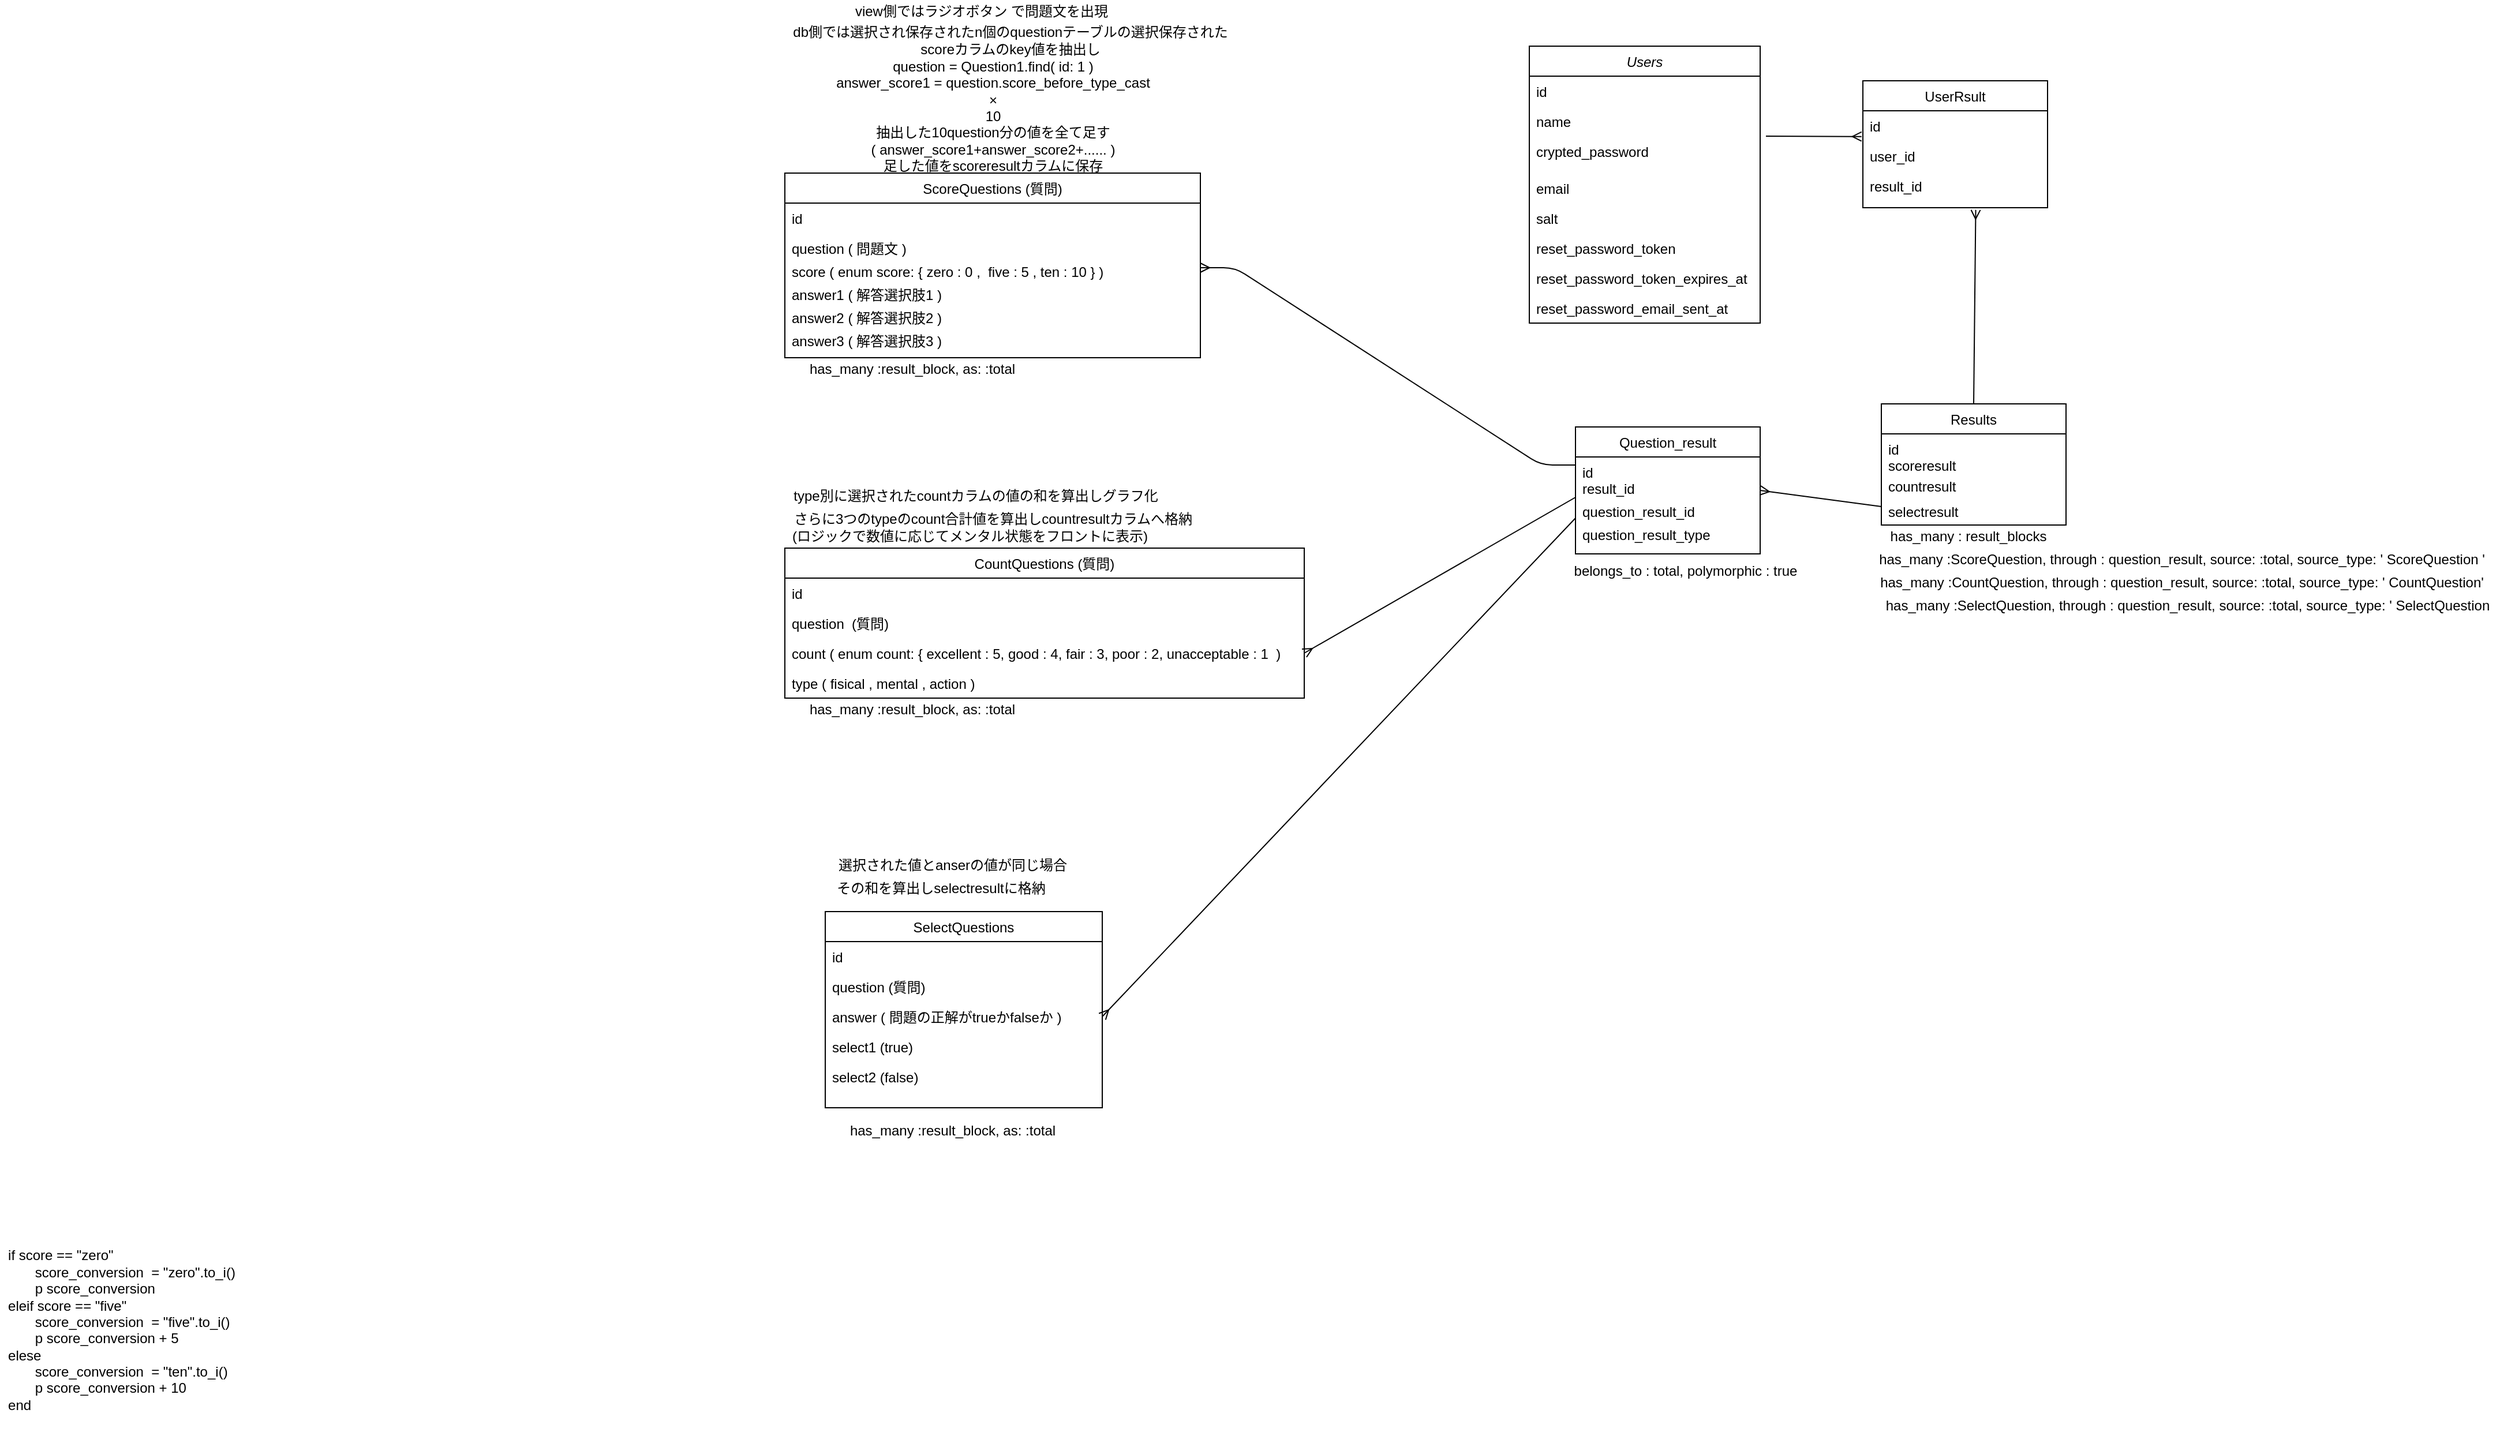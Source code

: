 <mxfile version="14.5.10" type="github"><diagram id="C5RBs43oDa-KdzZeNtuy" name="Page-1"><mxGraphModel dx="619" dy="695" grid="1" gridSize="10" guides="1" tooltips="1" connect="1" arrows="1" fold="1" page="1" pageScale="1" pageWidth="827" pageHeight="1169" math="0" shadow="0"><root><mxCell id="WIyWlLk6GJQsqaUBKTNV-0"/><mxCell id="WIyWlLk6GJQsqaUBKTNV-1" parent="WIyWlLk6GJQsqaUBKTNV-0"/><mxCell id="zkfFHV4jXpPFQw0GAbJ--0" value="Users" style="swimlane;fontStyle=2;align=center;verticalAlign=top;childLayout=stackLayout;horizontal=1;startSize=26;horizontalStack=0;resizeParent=1;resizeLast=0;collapsible=1;marginBottom=0;rounded=0;shadow=0;strokeWidth=1;" parent="WIyWlLk6GJQsqaUBKTNV-1" vertex="1"><mxGeometry x="1365" y="120" width="200" height="240" as="geometry"><mxRectangle x="230" y="140" width="160" height="26" as="alternateBounds"/></mxGeometry></mxCell><mxCell id="zkfFHV4jXpPFQw0GAbJ--1" value="id" style="text;align=left;verticalAlign=top;spacingLeft=4;spacingRight=4;overflow=hidden;rotatable=0;points=[[0,0.5],[1,0.5]];portConstraint=eastwest;" parent="zkfFHV4jXpPFQw0GAbJ--0" vertex="1"><mxGeometry y="26" width="200" height="26" as="geometry"/></mxCell><mxCell id="zkfFHV4jXpPFQw0GAbJ--2" value="name" style="text;align=left;verticalAlign=top;spacingLeft=4;spacingRight=4;overflow=hidden;rotatable=0;points=[[0,0.5],[1,0.5]];portConstraint=eastwest;rounded=0;shadow=0;html=0;" parent="zkfFHV4jXpPFQw0GAbJ--0" vertex="1"><mxGeometry y="52" width="200" height="26" as="geometry"/></mxCell><mxCell id="IS87z-NQS-pWIunTJ4P9-12" value="crypted_password" style="text;align=left;verticalAlign=top;spacingLeft=4;spacingRight=4;overflow=hidden;rotatable=0;points=[[0,0.5],[1,0.5]];portConstraint=eastwest;rounded=0;shadow=0;html=0;" parent="zkfFHV4jXpPFQw0GAbJ--0" vertex="1"><mxGeometry y="78" width="200" height="32" as="geometry"/></mxCell><mxCell id="IS87z-NQS-pWIunTJ4P9-15" value="email&#10;" style="text;align=left;verticalAlign=top;spacingLeft=4;spacingRight=4;overflow=hidden;rotatable=0;points=[[0,0.5],[1,0.5]];portConstraint=eastwest;rounded=0;shadow=0;html=0;" parent="zkfFHV4jXpPFQw0GAbJ--0" vertex="1"><mxGeometry y="110" width="200" height="26" as="geometry"/></mxCell><mxCell id="PfvKTPRVXPHciBwDX97U-33" value="salt" style="text;align=left;verticalAlign=top;spacingLeft=4;spacingRight=4;overflow=hidden;rotatable=0;points=[[0,0.5],[1,0.5]];portConstraint=eastwest;rounded=0;shadow=0;html=0;" parent="zkfFHV4jXpPFQw0GAbJ--0" vertex="1"><mxGeometry y="136" width="200" height="26" as="geometry"/></mxCell><mxCell id="PfvKTPRVXPHciBwDX97U-60" value="reset_password_token" style="text;align=left;verticalAlign=top;spacingLeft=4;spacingRight=4;overflow=hidden;rotatable=0;points=[[0,0.5],[1,0.5]];portConstraint=eastwest;rounded=0;shadow=0;html=0;" parent="zkfFHV4jXpPFQw0GAbJ--0" vertex="1"><mxGeometry y="162" width="200" height="26" as="geometry"/></mxCell><mxCell id="PfvKTPRVXPHciBwDX97U-62" value="reset_password_token_expires_at" style="text;align=left;verticalAlign=top;spacingLeft=4;spacingRight=4;overflow=hidden;rotatable=0;points=[[0,0.5],[1,0.5]];portConstraint=eastwest;rounded=0;shadow=0;html=0;" parent="zkfFHV4jXpPFQw0GAbJ--0" vertex="1"><mxGeometry y="188" width="200" height="26" as="geometry"/></mxCell><mxCell id="PfvKTPRVXPHciBwDX97U-65" value="reset_password_email_sent_at" style="text;align=left;verticalAlign=top;spacingLeft=4;spacingRight=4;overflow=hidden;rotatable=0;points=[[0,0.5],[1,0.5]];portConstraint=eastwest;rounded=0;shadow=0;html=0;" parent="zkfFHV4jXpPFQw0GAbJ--0" vertex="1"><mxGeometry y="214" width="200" height="26" as="geometry"/></mxCell><mxCell id="PfvKTPRVXPHciBwDX97U-15" value="CountQuestions (質問)" style="swimlane;fontStyle=0;align=center;verticalAlign=top;childLayout=stackLayout;horizontal=1;startSize=26;horizontalStack=0;resizeParent=1;resizeLast=0;collapsible=1;marginBottom=0;rounded=0;shadow=0;strokeWidth=1;" parent="WIyWlLk6GJQsqaUBKTNV-1" vertex="1"><mxGeometry x="720" y="555" width="450" height="130" as="geometry"><mxRectangle x="550" y="140" width="160" height="26" as="alternateBounds"/></mxGeometry></mxCell><mxCell id="PfvKTPRVXPHciBwDX97U-16" value="id" style="text;align=left;verticalAlign=top;spacingLeft=4;spacingRight=4;overflow=hidden;rotatable=0;points=[[0,0.5],[1,0.5]];portConstraint=eastwest;" parent="PfvKTPRVXPHciBwDX97U-15" vertex="1"><mxGeometry y="26" width="450" height="26" as="geometry"/></mxCell><mxCell id="PfvKTPRVXPHciBwDX97U-9" value="question  (質問)" style="text;align=left;verticalAlign=top;spacingLeft=4;spacingRight=4;overflow=hidden;rotatable=0;points=[[0,0.5],[1,0.5]];portConstraint=eastwest;rounded=0;shadow=0;html=0;" parent="PfvKTPRVXPHciBwDX97U-15" vertex="1"><mxGeometry y="52" width="450" height="26" as="geometry"/></mxCell><mxCell id="JSltTQIVNKuVprsPa0v1-1" value="count ( enum count: { excellent : 5, good : 4, fair : 3, poor : 2, unacceptable : 1  )" style="text;align=left;verticalAlign=top;spacingLeft=4;spacingRight=4;overflow=hidden;rotatable=0;points=[[0,0.5],[1,0.5]];portConstraint=eastwest;" parent="PfvKTPRVXPHciBwDX97U-15" vertex="1"><mxGeometry y="78" width="450" height="26" as="geometry"/></mxCell><mxCell id="PfvKTPRVXPHciBwDX97U-32" value="type ( fisical , mental , action )" style="text;align=left;verticalAlign=top;spacingLeft=4;spacingRight=4;overflow=hidden;rotatable=0;points=[[0,0.5],[1,0.5]];portConstraint=eastwest;rounded=0;shadow=0;html=0;" parent="PfvKTPRVXPHciBwDX97U-15" vertex="1"><mxGeometry y="104" width="450" height="26" as="geometry"/></mxCell><mxCell id="PfvKTPRVXPHciBwDX97U-20" value="SelectQuestions" style="swimlane;fontStyle=0;align=center;verticalAlign=top;childLayout=stackLayout;horizontal=1;startSize=26;horizontalStack=0;resizeParent=1;resizeLast=0;collapsible=1;marginBottom=0;rounded=0;shadow=0;strokeWidth=1;" parent="WIyWlLk6GJQsqaUBKTNV-1" vertex="1"><mxGeometry x="755" y="870" width="240" height="170" as="geometry"><mxRectangle x="550" y="140" width="160" height="26" as="alternateBounds"/></mxGeometry></mxCell><mxCell id="PfvKTPRVXPHciBwDX97U-21" value="id" style="text;align=left;verticalAlign=top;spacingLeft=4;spacingRight=4;overflow=hidden;rotatable=0;points=[[0,0.5],[1,0.5]];portConstraint=eastwest;" parent="PfvKTPRVXPHciBwDX97U-20" vertex="1"><mxGeometry y="26" width="240" height="26" as="geometry"/></mxCell><mxCell id="_ksZZNLe6IxRk6yZv9OQ-29" value="question (質問)" style="text;align=left;verticalAlign=top;spacingLeft=4;spacingRight=4;overflow=hidden;rotatable=0;points=[[0,0.5],[1,0.5]];portConstraint=eastwest;rounded=0;shadow=0;html=0;" vertex="1" parent="PfvKTPRVXPHciBwDX97U-20"><mxGeometry y="52" width="240" height="26" as="geometry"/></mxCell><mxCell id="JSltTQIVNKuVprsPa0v1-2" value="answer ( 問題の正解がtrueかfalseか )" style="text;align=left;verticalAlign=top;spacingLeft=4;spacingRight=4;overflow=hidden;rotatable=0;points=[[0,0.5],[1,0.5]];portConstraint=eastwest;" parent="PfvKTPRVXPHciBwDX97U-20" vertex="1"><mxGeometry y="78" width="240" height="26" as="geometry"/></mxCell><mxCell id="PfvKTPRVXPHciBwDX97U-23" value="select1 (true)" style="text;align=left;verticalAlign=top;spacingLeft=4;spacingRight=4;overflow=hidden;rotatable=0;points=[[0,0.5],[1,0.5]];portConstraint=eastwest;rounded=0;shadow=0;html=0;" parent="PfvKTPRVXPHciBwDX97U-20" vertex="1"><mxGeometry y="104" width="240" height="26" as="geometry"/></mxCell><mxCell id="_ksZZNLe6IxRk6yZv9OQ-27" value="select2 (false)" style="text;align=left;verticalAlign=top;spacingLeft=4;spacingRight=4;overflow=hidden;rotatable=0;points=[[0,0.5],[1,0.5]];portConstraint=eastwest;rounded=0;shadow=0;html=0;" vertex="1" parent="PfvKTPRVXPHciBwDX97U-20"><mxGeometry y="130" width="240" height="26" as="geometry"/></mxCell><mxCell id="PfvKTPRVXPHciBwDX97U-31" value="&lt;br&gt;" style="text;html=1;align=center;verticalAlign=middle;resizable=0;points=[];autosize=1;strokeColor=none;" parent="WIyWlLk6GJQsqaUBKTNV-1" vertex="1"><mxGeometry x="600" y="160" width="20" height="20" as="geometry"/></mxCell><mxCell id="PfvKTPRVXPHciBwDX97U-42" value="Results" style="swimlane;fontStyle=0;align=center;verticalAlign=top;childLayout=stackLayout;horizontal=1;startSize=26;horizontalStack=0;resizeParent=1;resizeLast=0;collapsible=1;marginBottom=0;rounded=0;shadow=0;strokeWidth=1;" parent="WIyWlLk6GJQsqaUBKTNV-1" vertex="1"><mxGeometry x="1670" y="430" width="160" height="105" as="geometry"><mxRectangle x="550" y="140" width="160" height="26" as="alternateBounds"/></mxGeometry></mxCell><mxCell id="PfvKTPRVXPHciBwDX97U-43" value="id" style="text;align=left;verticalAlign=top;spacingLeft=4;spacingRight=4;overflow=hidden;rotatable=0;points=[[0,0.5],[1,0.5]];portConstraint=eastwest;" parent="PfvKTPRVXPHciBwDX97U-42" vertex="1"><mxGeometry y="26" width="160" height="14" as="geometry"/></mxCell><mxCell id="PfvKTPRVXPHciBwDX97U-44" value="scoreresult" style="text;align=left;verticalAlign=top;spacingLeft=4;spacingRight=4;overflow=hidden;rotatable=0;points=[[0,0.5],[1,0.5]];portConstraint=eastwest;" parent="PfvKTPRVXPHciBwDX97U-42" vertex="1"><mxGeometry y="40" width="160" height="18" as="geometry"/></mxCell><mxCell id="PfvKTPRVXPHciBwDX97U-45" value="countresult" style="text;align=left;verticalAlign=top;spacingLeft=4;spacingRight=4;overflow=hidden;rotatable=0;points=[[0,0.5],[1,0.5]];portConstraint=eastwest;rounded=0;shadow=0;html=0;" parent="PfvKTPRVXPHciBwDX97U-42" vertex="1"><mxGeometry y="58" width="160" height="22" as="geometry"/></mxCell><mxCell id="PfvKTPRVXPHciBwDX97U-46" value="selectresult" style="text;align=left;verticalAlign=top;spacingLeft=4;spacingRight=4;overflow=hidden;rotatable=0;points=[[0,0.5],[1,0.5]];portConstraint=eastwest;rounded=0;shadow=0;html=0;" parent="PfvKTPRVXPHciBwDX97U-42" vertex="1"><mxGeometry y="80" width="160" height="18" as="geometry"/></mxCell><mxCell id="PfvKTPRVXPHciBwDX97U-53" value="UserRsult" style="swimlane;fontStyle=0;align=center;verticalAlign=top;childLayout=stackLayout;horizontal=1;startSize=26;horizontalStack=0;resizeParent=1;resizeLast=0;collapsible=1;marginBottom=0;rounded=0;shadow=0;strokeWidth=1;" parent="WIyWlLk6GJQsqaUBKTNV-1" vertex="1"><mxGeometry x="1654" y="150" width="160" height="110" as="geometry"><mxRectangle x="550" y="140" width="160" height="26" as="alternateBounds"/></mxGeometry></mxCell><mxCell id="PfvKTPRVXPHciBwDX97U-54" value="id" style="text;align=left;verticalAlign=top;spacingLeft=4;spacingRight=4;overflow=hidden;rotatable=0;points=[[0,0.5],[1,0.5]];portConstraint=eastwest;" parent="PfvKTPRVXPHciBwDX97U-53" vertex="1"><mxGeometry y="26" width="160" height="26" as="geometry"/></mxCell><mxCell id="PfvKTPRVXPHciBwDX97U-55" value="user_id" style="text;align=left;verticalAlign=top;spacingLeft=4;spacingRight=4;overflow=hidden;rotatable=0;points=[[0,0.5],[1,0.5]];portConstraint=eastwest;rounded=0;shadow=0;html=0;" parent="PfvKTPRVXPHciBwDX97U-53" vertex="1"><mxGeometry y="52" width="160" height="26" as="geometry"/></mxCell><mxCell id="PfvKTPRVXPHciBwDX97U-56" value="result_id" style="text;align=left;verticalAlign=top;spacingLeft=4;spacingRight=4;overflow=hidden;rotatable=0;points=[[0,0.5],[1,0.5]];portConstraint=eastwest;rounded=0;shadow=0;html=0;" parent="PfvKTPRVXPHciBwDX97U-53" vertex="1"><mxGeometry y="78" width="160" height="32" as="geometry"/></mxCell><mxCell id="PfvKTPRVXPHciBwDX97U-57" value="" style="fontSize=12;html=1;endArrow=ERmany;exitX=0.5;exitY=0;exitDx=0;exitDy=0;entryX=0.611;entryY=1.059;entryDx=0;entryDy=0;entryPerimeter=0;" parent="WIyWlLk6GJQsqaUBKTNV-1" source="PfvKTPRVXPHciBwDX97U-42" target="PfvKTPRVXPHciBwDX97U-56" edge="1"><mxGeometry width="100" height="100" relative="1" as="geometry"><mxPoint x="930" y="340" as="sourcePoint"/><mxPoint x="1419" y="220" as="targetPoint"/></mxGeometry></mxCell><mxCell id="PfvKTPRVXPHciBwDX97U-58" value="" style="fontSize=12;html=1;endArrow=ERmany;entryX=-0.007;entryY=-0.14;entryDx=0;entryDy=0;entryPerimeter=0;" parent="WIyWlLk6GJQsqaUBKTNV-1" target="PfvKTPRVXPHciBwDX97U-55" edge="1"><mxGeometry width="100" height="100" relative="1" as="geometry"><mxPoint x="1570" y="198" as="sourcePoint"/><mxPoint x="1030" y="240" as="targetPoint"/></mxGeometry></mxCell><mxCell id="JSltTQIVNKuVprsPa0v1-4" value="has_many : result_blocks" style="text;html=1;align=center;verticalAlign=middle;resizable=0;points=[];autosize=1;strokeColor=none;" parent="WIyWlLk6GJQsqaUBKTNV-1" vertex="1"><mxGeometry x="1670" y="535" width="150" height="20" as="geometry"/></mxCell><mxCell id="JSltTQIVNKuVprsPa0v1-14" value="Question_result" style="swimlane;fontStyle=0;align=center;verticalAlign=top;childLayout=stackLayout;horizontal=1;startSize=26;horizontalStack=0;resizeParent=1;resizeLast=0;collapsible=1;marginBottom=0;rounded=0;shadow=0;strokeWidth=1;" parent="WIyWlLk6GJQsqaUBKTNV-1" vertex="1"><mxGeometry x="1405" y="450" width="160" height="110" as="geometry"><mxRectangle x="550" y="140" width="160" height="26" as="alternateBounds"/></mxGeometry></mxCell><mxCell id="JSltTQIVNKuVprsPa0v1-15" value="id" style="text;align=left;verticalAlign=top;spacingLeft=4;spacingRight=4;overflow=hidden;rotatable=0;points=[[0,0.5],[1,0.5]];portConstraint=eastwest;" parent="JSltTQIVNKuVprsPa0v1-14" vertex="1"><mxGeometry y="26" width="160" height="14" as="geometry"/></mxCell><mxCell id="JSltTQIVNKuVprsPa0v1-44" value="result_id" style="text;align=left;verticalAlign=top;spacingLeft=4;spacingRight=4;overflow=hidden;rotatable=0;points=[[0,0.5],[1,0.5]];portConstraint=eastwest;" parent="JSltTQIVNKuVprsPa0v1-14" vertex="1"><mxGeometry y="40" width="160" height="20" as="geometry"/></mxCell><mxCell id="JSltTQIVNKuVprsPa0v1-46" value="question_result_id" style="text;align=left;verticalAlign=top;spacingLeft=4;spacingRight=4;overflow=hidden;rotatable=0;points=[[0,0.5],[1,0.5]];portConstraint=eastwest;" parent="JSltTQIVNKuVprsPa0v1-14" vertex="1"><mxGeometry y="60" width="160" height="20" as="geometry"/></mxCell><mxCell id="JSltTQIVNKuVprsPa0v1-47" value="question_result_type" style="text;align=left;verticalAlign=top;spacingLeft=4;spacingRight=4;overflow=hidden;rotatable=0;points=[[0,0.5],[1,0.5]];portConstraint=eastwest;" parent="JSltTQIVNKuVprsPa0v1-14" vertex="1"><mxGeometry y="80" width="160" height="22" as="geometry"/></mxCell><mxCell id="JSltTQIVNKuVprsPa0v1-18" value="" style="fontSize=12;html=1;endArrow=ERmany;entryX=1;entryY=0.5;entryDx=0;entryDy=0;exitX=0;exitY=0.5;exitDx=0;exitDy=0;" parent="WIyWlLk6GJQsqaUBKTNV-1" source="PfvKTPRVXPHciBwDX97U-46" target="JSltTQIVNKuVprsPa0v1-14" edge="1"><mxGeometry width="100" height="100" relative="1" as="geometry"><mxPoint x="1654" y="530" as="sourcePoint"/><mxPoint x="1320" y="450" as="targetPoint"/></mxGeometry></mxCell><mxCell id="JSltTQIVNKuVprsPa0v1-19" value="has_many :result_block, as: :total" style="text;html=1;align=center;verticalAlign=middle;resizable=0;points=[];autosize=1;strokeColor=none;" parent="WIyWlLk6GJQsqaUBKTNV-1" vertex="1"><mxGeometry x="735" y="390" width="190" height="20" as="geometry"/></mxCell><mxCell id="JSltTQIVNKuVprsPa0v1-22" value="belongs_to : total, polymorphic : true" style="text;html=1;align=center;verticalAlign=middle;resizable=0;points=[];autosize=1;strokeColor=none;" parent="WIyWlLk6GJQsqaUBKTNV-1" vertex="1"><mxGeometry x="1395" y="565" width="210" height="20" as="geometry"/></mxCell><mxCell id="JSltTQIVNKuVprsPa0v1-28" value="has_many :ScoreQuestion, through : question_result, source: :total, source_type: ' ScoreQuestion '" style="text;html=1;align=center;verticalAlign=middle;resizable=0;points=[];autosize=1;strokeColor=none;" parent="WIyWlLk6GJQsqaUBKTNV-1" vertex="1"><mxGeometry x="1660" y="555" width="540" height="20" as="geometry"/></mxCell><mxCell id="JSltTQIVNKuVprsPa0v1-29" value="has_many :CountQuestion, through : question_result, source: :total, source_type: ' CountQuestion'" style="text;html=1;align=center;verticalAlign=middle;resizable=0;points=[];autosize=1;strokeColor=none;" parent="WIyWlLk6GJQsqaUBKTNV-1" vertex="1"><mxGeometry x="1660" y="575" width="540" height="20" as="geometry"/></mxCell><mxCell id="JSltTQIVNKuVprsPa0v1-30" value="has_many :SelectQuestion, through : question_result, source: :total, source_type: ' SelectQuestion" style="text;html=1;align=center;verticalAlign=middle;resizable=0;points=[];autosize=1;strokeColor=none;" parent="WIyWlLk6GJQsqaUBKTNV-1" vertex="1"><mxGeometry x="1665" y="595" width="540" height="20" as="geometry"/></mxCell><mxCell id="JSltTQIVNKuVprsPa0v1-38" value="" style="edgeStyle=entityRelationEdgeStyle;fontSize=12;html=1;endArrow=ERmany;exitX=0;exitY=0.5;exitDx=0;exitDy=0;entryX=1;entryY=0.5;entryDx=0;entryDy=0;" parent="WIyWlLk6GJQsqaUBKTNV-1" source="JSltTQIVNKuVprsPa0v1-15" target="_ksZZNLe6IxRk6yZv9OQ-5" edge="1"><mxGeometry width="100" height="100" relative="1" as="geometry"><mxPoint x="1120" y="460" as="sourcePoint"/><mxPoint x="1121" y="345" as="targetPoint"/></mxGeometry></mxCell><mxCell id="JSltTQIVNKuVprsPa0v1-39" value="" style="fontSize=12;html=1;endArrow=ERmany;entryX=1;entryY=0.5;entryDx=0;entryDy=0;exitX=0;exitY=0.5;exitDx=0;exitDy=0;" parent="WIyWlLk6GJQsqaUBKTNV-1" target="JSltTQIVNKuVprsPa0v1-1" edge="1"><mxGeometry width="100" height="100" relative="1" as="geometry"><mxPoint x="1405" y="511" as="sourcePoint"/><mxPoint x="1220" y="360" as="targetPoint"/></mxGeometry></mxCell><mxCell id="JSltTQIVNKuVprsPa0v1-40" value="" style="fontSize=12;html=1;endArrow=ERmany;exitX=0;exitY=0.5;exitDx=0;exitDy=0;entryX=1;entryY=0.5;entryDx=0;entryDy=0;" parent="WIyWlLk6GJQsqaUBKTNV-1" target="JSltTQIVNKuVprsPa0v1-2" edge="1"><mxGeometry width="100" height="100" relative="1" as="geometry"><mxPoint x="1405" y="529" as="sourcePoint"/><mxPoint x="1220" y="360" as="targetPoint"/></mxGeometry></mxCell><mxCell id="JSltTQIVNKuVprsPa0v1-42" value="has_many :result_block, as: :total" style="text;html=1;align=center;verticalAlign=middle;resizable=0;points=[];autosize=1;strokeColor=none;" parent="WIyWlLk6GJQsqaUBKTNV-1" vertex="1"><mxGeometry x="735" y="685" width="190" height="20" as="geometry"/></mxCell><mxCell id="JSltTQIVNKuVprsPa0v1-43" value="has_many :result_block, as: :total" style="text;html=1;align=center;verticalAlign=middle;resizable=0;points=[];autosize=1;strokeColor=none;" parent="WIyWlLk6GJQsqaUBKTNV-1" vertex="1"><mxGeometry x="770" y="1050" width="190" height="20" as="geometry"/></mxCell><mxCell id="_ksZZNLe6IxRk6yZv9OQ-1" value="ScoreQuestions (質問)" style="swimlane;fontStyle=0;align=center;verticalAlign=top;childLayout=stackLayout;horizontal=1;startSize=26;horizontalStack=0;resizeParent=1;resizeLast=0;collapsible=1;marginBottom=0;rounded=0;shadow=0;strokeWidth=1;" vertex="1" parent="WIyWlLk6GJQsqaUBKTNV-1"><mxGeometry x="720" y="230" width="360" height="160" as="geometry"><mxRectangle x="550" y="140" width="160" height="26" as="alternateBounds"/></mxGeometry></mxCell><mxCell id="_ksZZNLe6IxRk6yZv9OQ-2" value="id" style="text;align=left;verticalAlign=top;spacingLeft=4;spacingRight=4;overflow=hidden;rotatable=0;points=[[0,0.5],[1,0.5]];portConstraint=eastwest;" vertex="1" parent="_ksZZNLe6IxRk6yZv9OQ-1"><mxGeometry y="26" width="360" height="26" as="geometry"/></mxCell><mxCell id="_ksZZNLe6IxRk6yZv9OQ-4" value="question ( 問題文 )" style="text;align=left;verticalAlign=top;spacingLeft=4;spacingRight=4;overflow=hidden;rotatable=0;points=[[0,0.5],[1,0.5]];portConstraint=eastwest;rounded=0;shadow=0;html=0;" vertex="1" parent="_ksZZNLe6IxRk6yZv9OQ-1"><mxGeometry y="52" width="360" height="20" as="geometry"/></mxCell><mxCell id="_ksZZNLe6IxRk6yZv9OQ-5" value="score ( enum score: { zero : 0 ,  five : 5 , ten : 10 } ) " style="text;align=left;verticalAlign=top;spacingLeft=4;spacingRight=4;overflow=hidden;rotatable=0;points=[[0,0.5],[1,0.5]];portConstraint=eastwest;rounded=0;shadow=0;html=0;" vertex="1" parent="_ksZZNLe6IxRk6yZv9OQ-1"><mxGeometry y="72" width="360" height="20" as="geometry"/></mxCell><mxCell id="_ksZZNLe6IxRk6yZv9OQ-19" value="answer1 ( 解答選択肢1 )" style="text;align=left;verticalAlign=top;spacingLeft=4;spacingRight=4;overflow=hidden;rotatable=0;points=[[0,0.5],[1,0.5]];portConstraint=eastwest;rounded=0;shadow=0;html=0;" vertex="1" parent="_ksZZNLe6IxRk6yZv9OQ-1"><mxGeometry y="92" width="360" height="20" as="geometry"/></mxCell><mxCell id="_ksZZNLe6IxRk6yZv9OQ-20" value="answer2 ( 解答選択肢2 )" style="text;align=left;verticalAlign=top;spacingLeft=4;spacingRight=4;overflow=hidden;rotatable=0;points=[[0,0.5],[1,0.5]];portConstraint=eastwest;rounded=0;shadow=0;html=0;" vertex="1" parent="_ksZZNLe6IxRk6yZv9OQ-1"><mxGeometry y="112" width="360" height="20" as="geometry"/></mxCell><mxCell id="_ksZZNLe6IxRk6yZv9OQ-21" value="answer3 ( 解答選択肢3 )" style="text;align=left;verticalAlign=top;spacingLeft=4;spacingRight=4;overflow=hidden;rotatable=0;points=[[0,0.5],[1,0.5]];portConstraint=eastwest;rounded=0;shadow=0;html=0;" vertex="1" parent="_ksZZNLe6IxRk6yZv9OQ-1"><mxGeometry y="132" width="360" height="20" as="geometry"/></mxCell><mxCell id="_ksZZNLe6IxRk6yZv9OQ-7" value="db側では選択され保存されたn個のquestionテーブルの選択保存された&lt;br&gt;scoreカラムのkey値を抽出し" style="text;html=1;align=center;verticalAlign=middle;resizable=0;points=[];autosize=1;strokeColor=none;" vertex="1" parent="WIyWlLk6GJQsqaUBKTNV-1"><mxGeometry x="720" y="100" width="390" height="30" as="geometry"/></mxCell><mxCell id="_ksZZNLe6IxRk6yZv9OQ-10" value="&lt;div style=&quot;text-align: left&quot;&gt;if score == &quot;zero&quot;&lt;/div&gt;&lt;div style=&quot;text-align: left&quot;&gt;&lt;span&gt;&amp;nbsp; &amp;nbsp; &amp;nbsp; &amp;nbsp;score_conversion&amp;nbsp; = &quot;zero&quot;.to_i()&lt;/span&gt;&lt;/div&gt;&lt;div style=&quot;text-align: left&quot;&gt;&lt;span&gt;&amp;nbsp; &amp;nbsp; &amp;nbsp; &amp;nbsp;p score_conversion&amp;nbsp;&lt;/span&gt;&lt;/div&gt;&lt;div style=&quot;text-align: left&quot;&gt;&lt;span&gt;eleif score == &quot;five&quot;&lt;/span&gt;&lt;/div&gt;&lt;div style=&quot;text-align: left&quot;&gt;&lt;span&gt;&amp;nbsp; &amp;nbsp; &amp;nbsp; &amp;nbsp;&lt;/span&gt;&lt;span&gt;score_conversion&amp;nbsp; = &quot;five&quot;.to_i()&lt;/span&gt;&lt;/div&gt;&lt;div style=&quot;text-align: left&quot;&gt;&amp;nbsp; &amp;nbsp; &amp;nbsp; &amp;nbsp;p score_conversion + 5&lt;/div&gt;&lt;div style=&quot;text-align: left&quot;&gt;elese&lt;/div&gt;&lt;div style=&quot;text-align: left&quot;&gt;&amp;nbsp; &amp;nbsp; &amp;nbsp; &amp;nbsp;&lt;span&gt;score_conversion&amp;nbsp; = &quot;ten&quot;.to_i()&lt;/span&gt;&lt;/div&gt;&lt;div style=&quot;text-align: left&quot;&gt;&lt;span&gt;&amp;nbsp; &amp;nbsp; &amp;nbsp; &amp;nbsp;p score_conversi&lt;/span&gt;&lt;span&gt;on + 10&lt;/span&gt;&lt;/div&gt;&lt;div style=&quot;text-align: left&quot;&gt;&lt;span&gt;end&amp;nbsp;&lt;/span&gt;&lt;/div&gt;&lt;div style=&quot;text-align: left&quot;&gt;&lt;span&gt;&amp;nbsp; &amp;nbsp; &amp;nbsp; &amp;nbsp;&lt;/span&gt;&lt;/div&gt;" style="text;html=1;align=center;verticalAlign=middle;resizable=0;points=[];autosize=1;strokeColor=none;" vertex="1" parent="WIyWlLk6GJQsqaUBKTNV-1"><mxGeometry x="40" y="1160" width="210" height="160" as="geometry"/></mxCell><mxCell id="_ksZZNLe6IxRk6yZv9OQ-12" value="question = Question1.find( id: 1 )&lt;br&gt;answer_score1 = question.score_before_type_cast&lt;br&gt;×&lt;br&gt;10&lt;br&gt;抽出した10question分の値を全て足す&lt;br&gt;( answer_score1+answer_score2+...... )&lt;br&gt;足した値をscoreresultカラムに保存&lt;br&gt;&lt;br&gt;&amp;nbsp;" style="text;html=1;align=center;verticalAlign=middle;resizable=0;points=[];autosize=1;strokeColor=none;" vertex="1" parent="WIyWlLk6GJQsqaUBKTNV-1"><mxGeometry x="755" y="130" width="290" height="130" as="geometry"/></mxCell><mxCell id="_ksZZNLe6IxRk6yZv9OQ-6" value="view側ではラジオボタン で問題文を出現" style="text;html=1;align=center;verticalAlign=middle;resizable=0;points=[];autosize=1;strokeColor=none;" vertex="1" parent="WIyWlLk6GJQsqaUBKTNV-1"><mxGeometry x="710" y="80" width="360" height="20" as="geometry"/></mxCell><mxCell id="_ksZZNLe6IxRk6yZv9OQ-24" value="type別に選択されたcountカラムの値の和を算出しグラフ化" style="text;html=1;align=center;verticalAlign=middle;resizable=0;points=[];autosize=1;strokeColor=none;" vertex="1" parent="WIyWlLk6GJQsqaUBKTNV-1"><mxGeometry x="720" y="500" width="330" height="20" as="geometry"/></mxCell><mxCell id="_ksZZNLe6IxRk6yZv9OQ-25" value="さらに3つのtypeのcount合計値を算出しcountresultカラムへ格納" style="text;html=1;align=center;verticalAlign=middle;resizable=0;points=[];autosize=1;strokeColor=none;" vertex="1" parent="WIyWlLk6GJQsqaUBKTNV-1"><mxGeometry x="720" y="520" width="360" height="20" as="geometry"/></mxCell><mxCell id="_ksZZNLe6IxRk6yZv9OQ-26" value="(ロジックで数値に応じてメンタル状態をフロントに表示)" style="text;html=1;align=center;verticalAlign=middle;resizable=0;points=[];autosize=1;strokeColor=none;" vertex="1" parent="WIyWlLk6GJQsqaUBKTNV-1"><mxGeometry x="720" y="535" width="320" height="20" as="geometry"/></mxCell><mxCell id="_ksZZNLe6IxRk6yZv9OQ-30" value="選択された値とanserの値が同じ場合" style="text;html=1;align=center;verticalAlign=middle;resizable=0;points=[];autosize=1;strokeColor=none;" vertex="1" parent="WIyWlLk6GJQsqaUBKTNV-1"><mxGeometry x="760" y="820" width="210" height="20" as="geometry"/></mxCell><mxCell id="_ksZZNLe6IxRk6yZv9OQ-31" value="その和を算出しselectresultに格納" style="text;html=1;align=center;verticalAlign=middle;resizable=0;points=[];autosize=1;strokeColor=none;" vertex="1" parent="WIyWlLk6GJQsqaUBKTNV-1"><mxGeometry x="755" y="840" width="200" height="20" as="geometry"/></mxCell></root></mxGraphModel></diagram></mxfile>